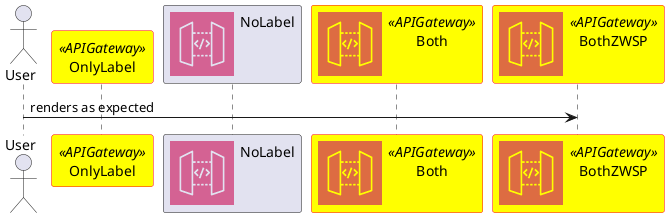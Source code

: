 {
  "sha1": "3wb14hkww4ox8jby07y76riv8z8kkyk",
  "insertion": {
    "when": "2024-05-30T20:48:20.370Z",
    "url": "https://github.com/plantuml/plantuml/issues/1023",
    "user": "plantuml@gmail.com"
  }
}
@startuml
' Copyright 2019 Amazon.com, Inc. or its affiliates. All Rights Reserved.
' SPDX-License-Identifier: CC-BY-ND-2.0 (For details, see https://github.com/awslabs/aws-icons-for-plantuml/blob/main/LICENSE)

'''AWSEntityColoring usually defined in AWSCommon.puml
!define AWS_BG_COLOR #FFFF00
!define AWS_BORDER_COLOR #FF0000

!definelong AWSEntityColoring(stereo)
skinparam participant<<stereo>> {
    BackgroundColor AWS_BG_COLOR
    BorderColor AWS_BORDER_COLOR
}
!enddefinelong
'''

'The bug happens because of the AWSEntityColoring(APIGateway) from APIGateway.puml
'A workaround is to redefine to do nothing - uncomment line below to test
'!define AWSEntityColoring(stereo)

'''$APIGateway and AWSEntityColoring(APIGateway) defined in ApplicationIntegration/APIGateway.puml
sprite $APIGateway [64x64/16z] {
xTC5biCm30JGiIfRqjp_lcMkqWqjUzuBvvlDjTFJ4uqlQJ5QA-1yYWCQOtNkan9IBTOotqoI4X9DvfvCIaZqi4zAIFImVrT2E-lt_bn2oxnpdAV_V2zIgG_7
D5-ASlDm_CZ-_tplDji7IIgSCSjRSP95wCLcUCF16ngzm2Rx4-S6mMC1Ktqv3G4s9r2c-We9ii98Xg1EzJmMKCgPSx9dXJagIKFb34-ddjuvPta6PDdwTP_d
-_ut3yRzOTCye9I7OvhNQcptXtxa-_n1ROmtHURP1ESYXlmPGnhJH1MWg0rvqm98ZOG-5Y6PbmHdyIf8_04xnyMpyNMkdPwU7G
}

AWSEntityColoring(APIGateway)
'''

actor User as user
participant OnlyLabel as p1 << APIGateway >>
participant NoLabel as p2 << ($APIGateway, #CC2264) >>
participant Both as p3 << ($APIGateway, #CC2264) APIGateway >>
participant BothZWSP as p4 << ($APIGateway, #CC2264) APIGateway >>

user -> p4: renders as expected
@enduml
